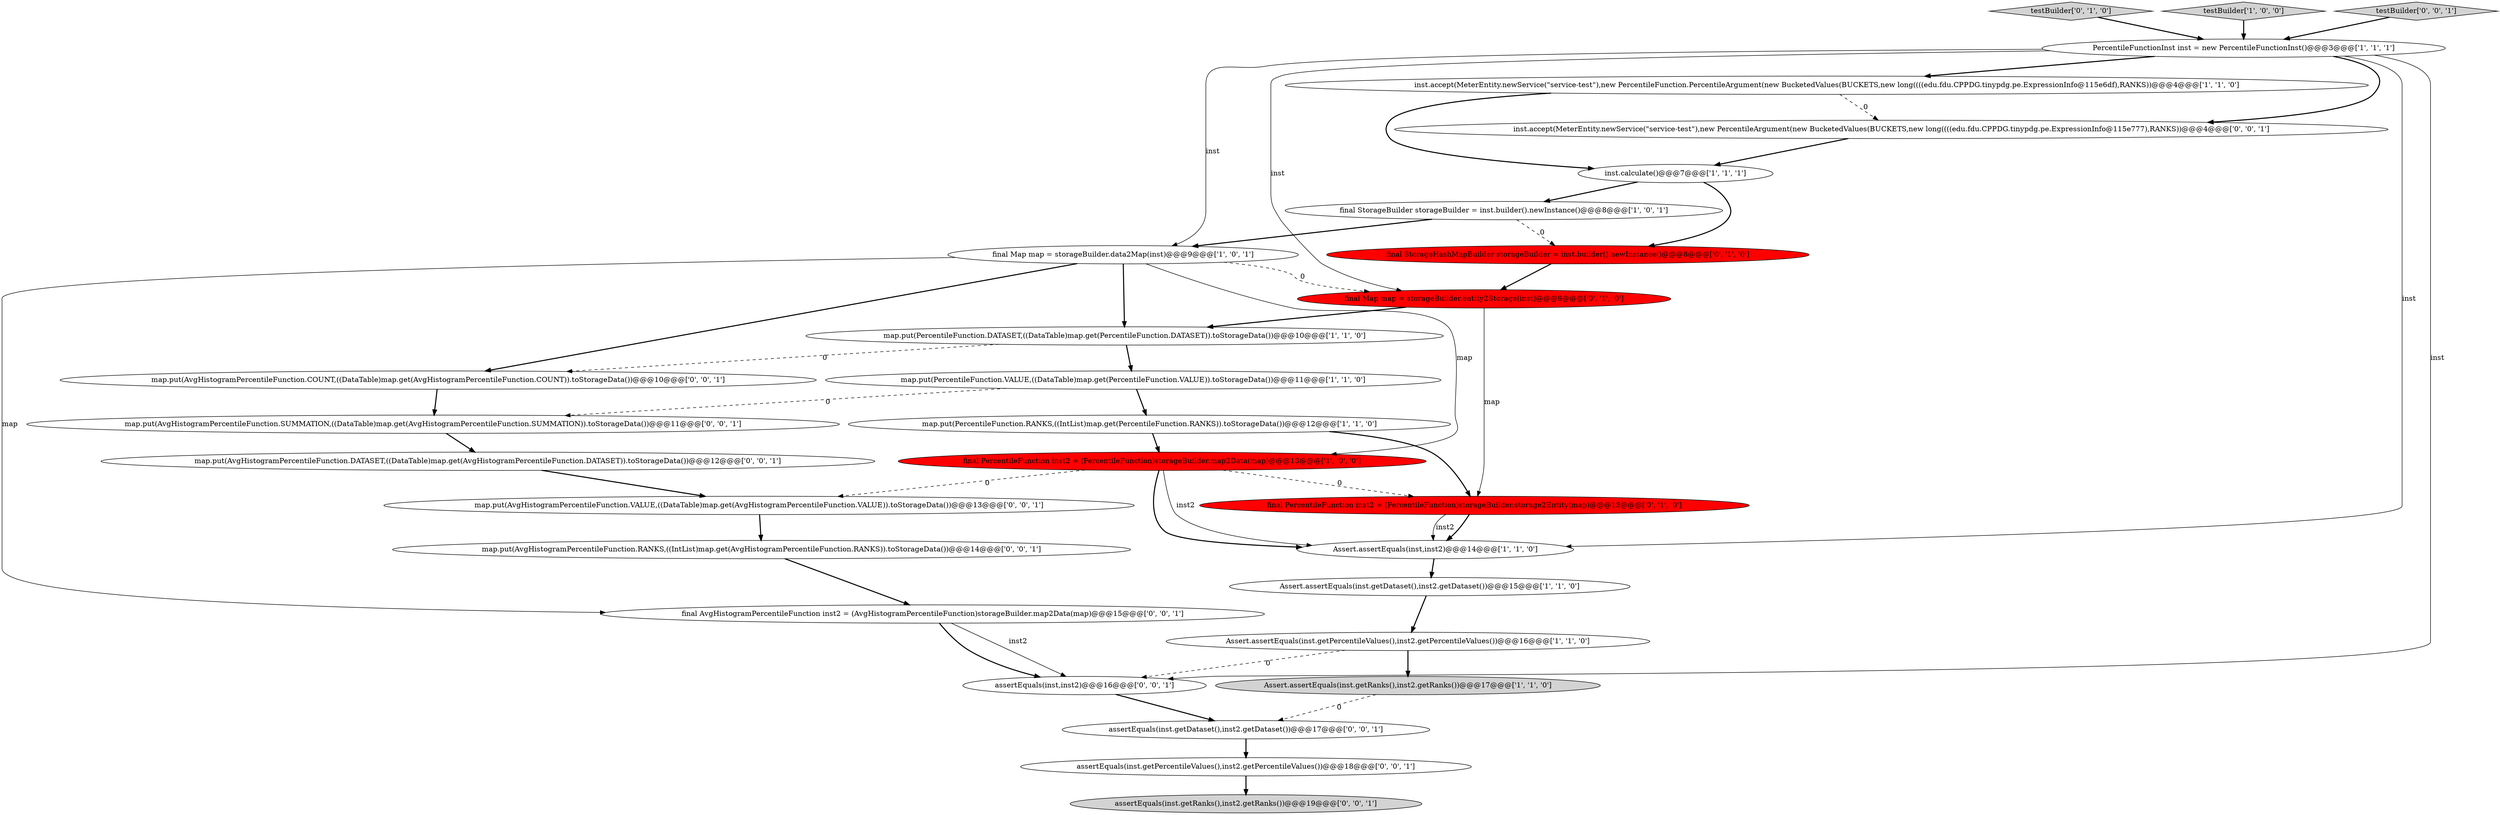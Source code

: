 digraph {
25 [style = filled, label = "assertEquals(inst,inst2)@@@16@@@['0', '0', '1']", fillcolor = white, shape = ellipse image = "AAA0AAABBB3BBB"];
27 [style = filled, label = "map.put(AvgHistogramPercentileFunction.RANKS,((IntList)map.get(AvgHistogramPercentileFunction.RANKS)).toStorageData())@@@14@@@['0', '0', '1']", fillcolor = white, shape = ellipse image = "AAA0AAABBB3BBB"];
24 [style = filled, label = "map.put(AvgHistogramPercentileFunction.SUMMATION,((DataTable)map.get(AvgHistogramPercentileFunction.SUMMATION)).toStorageData())@@@11@@@['0', '0', '1']", fillcolor = white, shape = ellipse image = "AAA0AAABBB3BBB"];
22 [style = filled, label = "map.put(AvgHistogramPercentileFunction.COUNT,((DataTable)map.get(AvgHistogramPercentileFunction.COUNT)).toStorageData())@@@10@@@['0', '0', '1']", fillcolor = white, shape = ellipse image = "AAA0AAABBB3BBB"];
16 [style = filled, label = "testBuilder['0', '1', '0']", fillcolor = lightgray, shape = diamond image = "AAA0AAABBB2BBB"];
3 [style = filled, label = "map.put(PercentileFunction.VALUE,((DataTable)map.get(PercentileFunction.VALUE)).toStorageData())@@@11@@@['1', '1', '0']", fillcolor = white, shape = ellipse image = "AAA0AAABBB1BBB"];
21 [style = filled, label = "map.put(AvgHistogramPercentileFunction.DATASET,((DataTable)map.get(AvgHistogramPercentileFunction.DATASET)).toStorageData())@@@12@@@['0', '0', '1']", fillcolor = white, shape = ellipse image = "AAA0AAABBB3BBB"];
15 [style = filled, label = "final PercentileFunction inst2 = (PercentileFunction)storageBuilder.storage2Entity(map)@@@13@@@['0', '1', '0']", fillcolor = red, shape = ellipse image = "AAA1AAABBB2BBB"];
28 [style = filled, label = "final AvgHistogramPercentileFunction inst2 = (AvgHistogramPercentileFunction)storageBuilder.map2Data(map)@@@15@@@['0', '0', '1']", fillcolor = white, shape = ellipse image = "AAA0AAABBB3BBB"];
12 [style = filled, label = "final StorageBuilder storageBuilder = inst.builder().newInstance()@@@8@@@['1', '0', '1']", fillcolor = white, shape = ellipse image = "AAA0AAABBB1BBB"];
10 [style = filled, label = "Assert.assertEquals(inst,inst2)@@@14@@@['1', '1', '0']", fillcolor = white, shape = ellipse image = "AAA0AAABBB1BBB"];
1 [style = filled, label = "Assert.assertEquals(inst.getDataset(),inst2.getDataset())@@@15@@@['1', '1', '0']", fillcolor = white, shape = ellipse image = "AAA0AAABBB1BBB"];
17 [style = filled, label = "final Map map = storageBuilder.entity2Storage(inst)@@@9@@@['0', '1', '0']", fillcolor = red, shape = ellipse image = "AAA1AAABBB2BBB"];
18 [style = filled, label = "assertEquals(inst.getRanks(),inst2.getRanks())@@@19@@@['0', '0', '1']", fillcolor = lightgray, shape = ellipse image = "AAA0AAABBB3BBB"];
23 [style = filled, label = "assertEquals(inst.getPercentileValues(),inst2.getPercentileValues())@@@18@@@['0', '0', '1']", fillcolor = white, shape = ellipse image = "AAA0AAABBB3BBB"];
14 [style = filled, label = "final StorageHashMapBuilder storageBuilder = inst.builder().newInstance()@@@8@@@['0', '1', '0']", fillcolor = red, shape = ellipse image = "AAA1AAABBB2BBB"];
2 [style = filled, label = "Assert.assertEquals(inst.getPercentileValues(),inst2.getPercentileValues())@@@16@@@['1', '1', '0']", fillcolor = white, shape = ellipse image = "AAA0AAABBB1BBB"];
6 [style = filled, label = "PercentileFunctionInst inst = new PercentileFunctionInst()@@@3@@@['1', '1', '1']", fillcolor = white, shape = ellipse image = "AAA0AAABBB1BBB"];
9 [style = filled, label = "Assert.assertEquals(inst.getRanks(),inst2.getRanks())@@@17@@@['1', '1', '0']", fillcolor = lightgray, shape = ellipse image = "AAA0AAABBB1BBB"];
26 [style = filled, label = "inst.accept(MeterEntity.newService(\"service-test\"),new PercentileArgument(new BucketedValues(BUCKETS,new long((((edu.fdu.CPPDG.tinypdg.pe.ExpressionInfo@115e777),RANKS))@@@4@@@['0', '0', '1']", fillcolor = white, shape = ellipse image = "AAA0AAABBB3BBB"];
5 [style = filled, label = "testBuilder['1', '0', '0']", fillcolor = lightgray, shape = diamond image = "AAA0AAABBB1BBB"];
20 [style = filled, label = "map.put(AvgHistogramPercentileFunction.VALUE,((DataTable)map.get(AvgHistogramPercentileFunction.VALUE)).toStorageData())@@@13@@@['0', '0', '1']", fillcolor = white, shape = ellipse image = "AAA0AAABBB3BBB"];
7 [style = filled, label = "final Map map = storageBuilder.data2Map(inst)@@@9@@@['1', '0', '1']", fillcolor = white, shape = ellipse image = "AAA0AAABBB1BBB"];
0 [style = filled, label = "inst.calculate()@@@7@@@['1', '1', '1']", fillcolor = white, shape = ellipse image = "AAA0AAABBB1BBB"];
19 [style = filled, label = "testBuilder['0', '0', '1']", fillcolor = lightgray, shape = diamond image = "AAA0AAABBB3BBB"];
11 [style = filled, label = "inst.accept(MeterEntity.newService(\"service-test\"),new PercentileFunction.PercentileArgument(new BucketedValues(BUCKETS,new long((((edu.fdu.CPPDG.tinypdg.pe.ExpressionInfo@115e6df),RANKS))@@@4@@@['1', '1', '0']", fillcolor = white, shape = ellipse image = "AAA0AAABBB1BBB"];
13 [style = filled, label = "map.put(PercentileFunction.RANKS,((IntList)map.get(PercentileFunction.RANKS)).toStorageData())@@@12@@@['1', '1', '0']", fillcolor = white, shape = ellipse image = "AAA0AAABBB1BBB"];
29 [style = filled, label = "assertEquals(inst.getDataset(),inst2.getDataset())@@@17@@@['0', '0', '1']", fillcolor = white, shape = ellipse image = "AAA0AAABBB3BBB"];
8 [style = filled, label = "map.put(PercentileFunction.DATASET,((DataTable)map.get(PercentileFunction.DATASET)).toStorageData())@@@10@@@['1', '1', '0']", fillcolor = white, shape = ellipse image = "AAA0AAABBB1BBB"];
4 [style = filled, label = "final PercentileFunction inst2 = (PercentileFunction)storageBuilder.map2Data(map)@@@13@@@['1', '0', '0']", fillcolor = red, shape = ellipse image = "AAA1AAABBB1BBB"];
7->4 [style = solid, label="map"];
4->10 [style = bold, label=""];
17->8 [style = bold, label=""];
15->10 [style = bold, label=""];
6->26 [style = bold, label=""];
7->17 [style = dashed, label="0"];
16->6 [style = bold, label=""];
0->12 [style = bold, label=""];
27->28 [style = bold, label=""];
11->26 [style = dashed, label="0"];
8->3 [style = bold, label=""];
6->7 [style = solid, label="inst"];
3->24 [style = dashed, label="0"];
14->17 [style = bold, label=""];
2->9 [style = bold, label=""];
25->29 [style = bold, label=""];
29->23 [style = bold, label=""];
7->8 [style = bold, label=""];
19->6 [style = bold, label=""];
7->28 [style = solid, label="map"];
12->7 [style = bold, label=""];
20->27 [style = bold, label=""];
6->25 [style = solid, label="inst"];
28->25 [style = solid, label="inst2"];
8->22 [style = dashed, label="0"];
7->22 [style = bold, label=""];
6->10 [style = solid, label="inst"];
26->0 [style = bold, label=""];
0->14 [style = bold, label=""];
11->0 [style = bold, label=""];
4->10 [style = solid, label="inst2"];
21->20 [style = bold, label=""];
12->14 [style = dashed, label="0"];
5->6 [style = bold, label=""];
9->29 [style = dashed, label="0"];
24->21 [style = bold, label=""];
4->20 [style = dashed, label="0"];
4->15 [style = dashed, label="0"];
6->11 [style = bold, label=""];
2->25 [style = dashed, label="0"];
3->13 [style = bold, label=""];
28->25 [style = bold, label=""];
6->17 [style = solid, label="inst"];
1->2 [style = bold, label=""];
13->15 [style = bold, label=""];
15->10 [style = solid, label="inst2"];
22->24 [style = bold, label=""];
10->1 [style = bold, label=""];
23->18 [style = bold, label=""];
17->15 [style = solid, label="map"];
13->4 [style = bold, label=""];
}
